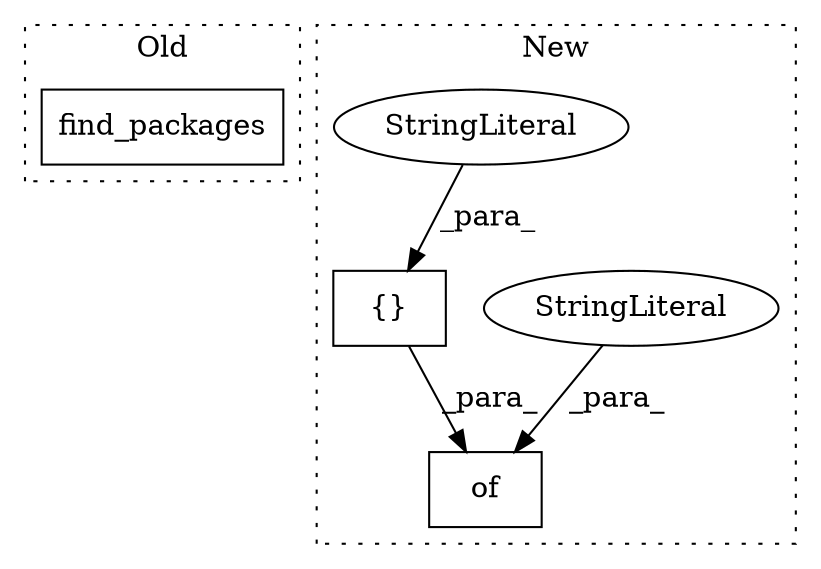 digraph G {
subgraph cluster0 {
1 [label="find_packages" a="32" s="632" l="15" shape="box"];
label = "Old";
style="dotted";
}
subgraph cluster1 {
2 [label="of" a="32" s="1066,1129" l="3,1" shape="box"];
3 [label="{}" a="4" s="1099,1128" l="1,1" shape="box"];
4 [label="StringLiteral" a="45" s="1069" l="17" shape="ellipse"];
5 [label="StringLiteral" a="45" s="1100" l="28" shape="ellipse"];
label = "New";
style="dotted";
}
3 -> 2 [label="_para_"];
4 -> 2 [label="_para_"];
5 -> 3 [label="_para_"];
}